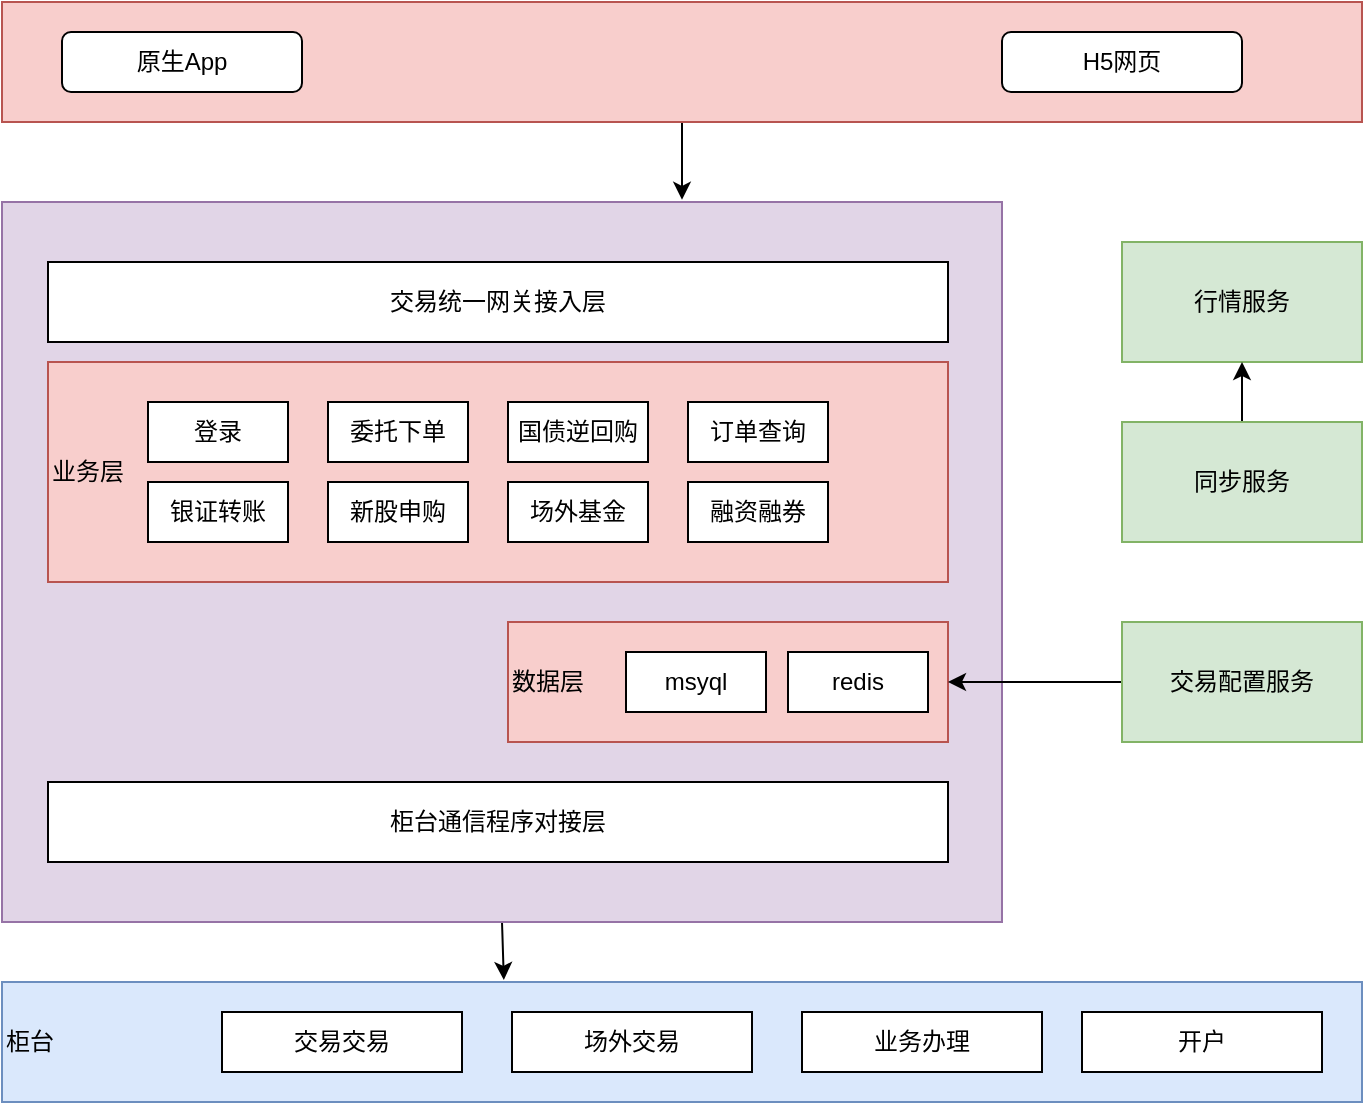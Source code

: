 <mxfile version="14.6.13" type="github">
  <diagram id="0uMvrWpQkgOffhEk1B4T" name="Page-1">
    <mxGraphModel dx="1422" dy="762" grid="1" gridSize="10" guides="1" tooltips="1" connect="1" arrows="1" fold="1" page="1" pageScale="1" pageWidth="827" pageHeight="1169" math="0" shadow="0">
      <root>
        <mxCell id="0" />
        <mxCell id="1" parent="0" />
        <mxCell id="zByN_VHw-B774PRG0tDU-47" style="edgeStyle=orthogonalEdgeStyle;rounded=0;orthogonalLoop=1;jettySize=auto;html=1;exitX=0.5;exitY=1;exitDx=0;exitDy=0;entryX=0.68;entryY=-0.003;entryDx=0;entryDy=0;entryPerimeter=0;" parent="1" source="zByN_VHw-B774PRG0tDU-1" target="zByN_VHw-B774PRG0tDU-5" edge="1">
          <mxGeometry relative="1" as="geometry" />
        </mxCell>
        <mxCell id="zByN_VHw-B774PRG0tDU-1" value="" style="rounded=0;whiteSpace=wrap;html=1;fillColor=#f8cecc;strokeColor=#b85450;" parent="1" vertex="1">
          <mxGeometry x="80" y="120" width="680" height="60" as="geometry" />
        </mxCell>
        <mxCell id="zByN_VHw-B774PRG0tDU-2" value="原生App" style="rounded=1;whiteSpace=wrap;html=1;" parent="1" vertex="1">
          <mxGeometry x="110" y="135" width="120" height="30" as="geometry" />
        </mxCell>
        <mxCell id="zByN_VHw-B774PRG0tDU-3" value="H5网页" style="rounded=1;whiteSpace=wrap;html=1;" parent="1" vertex="1">
          <mxGeometry x="580" y="135" width="120" height="30" as="geometry" />
        </mxCell>
        <mxCell id="cZnmer16mFZGIxQgFDQ7-5" style="edgeStyle=orthogonalEdgeStyle;rounded=0;orthogonalLoop=1;jettySize=auto;html=1;exitX=0.5;exitY=1;exitDx=0;exitDy=0;entryX=0.369;entryY=-0.017;entryDx=0;entryDy=0;entryPerimeter=0;" edge="1" parent="1" source="zByN_VHw-B774PRG0tDU-5" target="zByN_VHw-B774PRG0tDU-28">
          <mxGeometry relative="1" as="geometry" />
        </mxCell>
        <mxCell id="zByN_VHw-B774PRG0tDU-5" value="" style="rounded=0;whiteSpace=wrap;html=1;fillColor=#e1d5e7;strokeColor=#9673a6;" parent="1" vertex="1">
          <mxGeometry x="80" y="220" width="500" height="360" as="geometry" />
        </mxCell>
        <mxCell id="zByN_VHw-B774PRG0tDU-7" value="交易统一网关接入层" style="rounded=0;whiteSpace=wrap;html=1;" parent="1" vertex="1">
          <mxGeometry x="103" y="250" width="450" height="40" as="geometry" />
        </mxCell>
        <mxCell id="zByN_VHw-B774PRG0tDU-8" value="业务层" style="rounded=0;whiteSpace=wrap;html=1;align=left;fillColor=#f8cecc;strokeColor=#b85450;" parent="1" vertex="1">
          <mxGeometry x="103" y="300" width="450" height="110" as="geometry" />
        </mxCell>
        <mxCell id="zByN_VHw-B774PRG0tDU-9" value="柜台通信程序对接层" style="rounded=0;whiteSpace=wrap;html=1;" parent="1" vertex="1">
          <mxGeometry x="103" y="510" width="450" height="40" as="geometry" />
        </mxCell>
        <mxCell id="zByN_VHw-B774PRG0tDU-11" value="&lt;div&gt;&lt;span&gt;数据层&lt;/span&gt;&lt;/div&gt;" style="rounded=0;whiteSpace=wrap;html=1;align=left;fillColor=#f8cecc;strokeColor=#b85450;" parent="1" vertex="1">
          <mxGeometry x="333" y="430" width="220" height="60" as="geometry" />
        </mxCell>
        <mxCell id="zByN_VHw-B774PRG0tDU-13" value="msyql" style="rounded=0;whiteSpace=wrap;html=1;" parent="1" vertex="1">
          <mxGeometry x="392" y="445" width="70" height="30" as="geometry" />
        </mxCell>
        <mxCell id="zByN_VHw-B774PRG0tDU-14" value="redis" style="rounded=0;whiteSpace=wrap;html=1;" parent="1" vertex="1">
          <mxGeometry x="473" y="445" width="70" height="30" as="geometry" />
        </mxCell>
        <mxCell id="zByN_VHw-B774PRG0tDU-15" value="登录" style="rounded=0;whiteSpace=wrap;html=1;" parent="1" vertex="1">
          <mxGeometry x="153" y="320" width="70" height="30" as="geometry" />
        </mxCell>
        <mxCell id="zByN_VHw-B774PRG0tDU-17" value="委托下单" style="rounded=0;whiteSpace=wrap;html=1;" parent="1" vertex="1">
          <mxGeometry x="243" y="320" width="70" height="30" as="geometry" />
        </mxCell>
        <mxCell id="zByN_VHw-B774PRG0tDU-19" value="银证转账" style="rounded=0;whiteSpace=wrap;html=1;" parent="1" vertex="1">
          <mxGeometry x="153" y="360" width="70" height="30" as="geometry" />
        </mxCell>
        <mxCell id="zByN_VHw-B774PRG0tDU-20" value="新股申购" style="rounded=0;whiteSpace=wrap;html=1;" parent="1" vertex="1">
          <mxGeometry x="243" y="360" width="70" height="30" as="geometry" />
        </mxCell>
        <mxCell id="zByN_VHw-B774PRG0tDU-21" value="场外基金" style="rounded=0;whiteSpace=wrap;html=1;" parent="1" vertex="1">
          <mxGeometry x="333" y="360" width="70" height="30" as="geometry" />
        </mxCell>
        <mxCell id="zByN_VHw-B774PRG0tDU-22" value="融资融券" style="rounded=0;whiteSpace=wrap;html=1;" parent="1" vertex="1">
          <mxGeometry x="423" y="360" width="70" height="30" as="geometry" />
        </mxCell>
        <mxCell id="zByN_VHw-B774PRG0tDU-23" value="订单查询" style="rounded=0;whiteSpace=wrap;html=1;" parent="1" vertex="1">
          <mxGeometry x="423" y="320" width="70" height="30" as="geometry" />
        </mxCell>
        <mxCell id="zByN_VHw-B774PRG0tDU-24" value="国债逆回购" style="rounded=0;whiteSpace=wrap;html=1;" parent="1" vertex="1">
          <mxGeometry x="333" y="320" width="70" height="30" as="geometry" />
        </mxCell>
        <mxCell id="zByN_VHw-B774PRG0tDU-28" value="柜台" style="rounded=0;whiteSpace=wrap;html=1;align=left;fillColor=#dae8fc;strokeColor=#6c8ebf;" parent="1" vertex="1">
          <mxGeometry x="80" y="610" width="680" height="60" as="geometry" />
        </mxCell>
        <mxCell id="zByN_VHw-B774PRG0tDU-29" value="交易交易" style="rounded=0;whiteSpace=wrap;html=1;" parent="1" vertex="1">
          <mxGeometry x="190" y="625" width="120" height="30" as="geometry" />
        </mxCell>
        <mxCell id="zByN_VHw-B774PRG0tDU-30" value="场外交易" style="rounded=0;whiteSpace=wrap;html=1;" parent="1" vertex="1">
          <mxGeometry x="335" y="625" width="120" height="30" as="geometry" />
        </mxCell>
        <mxCell id="zByN_VHw-B774PRG0tDU-31" value="业务办理" style="rounded=0;whiteSpace=wrap;html=1;" parent="1" vertex="1">
          <mxGeometry x="480" y="625" width="120" height="30" as="geometry" />
        </mxCell>
        <mxCell id="zByN_VHw-B774PRG0tDU-33" value="开户" style="rounded=0;whiteSpace=wrap;html=1;" parent="1" vertex="1">
          <mxGeometry x="620" y="625" width="120" height="30" as="geometry" />
        </mxCell>
        <mxCell id="zByN_VHw-B774PRG0tDU-34" value="行情服务" style="rounded=0;whiteSpace=wrap;html=1;fillColor=#d5e8d4;strokeColor=#82b366;" parent="1" vertex="1">
          <mxGeometry x="640" y="240" width="120" height="60" as="geometry" />
        </mxCell>
        <mxCell id="zByN_VHw-B774PRG0tDU-45" value="" style="edgeStyle=orthogonalEdgeStyle;rounded=0;orthogonalLoop=1;jettySize=auto;html=1;" parent="1" source="zByN_VHw-B774PRG0tDU-35" target="zByN_VHw-B774PRG0tDU-34" edge="1">
          <mxGeometry relative="1" as="geometry" />
        </mxCell>
        <mxCell id="zByN_VHw-B774PRG0tDU-35" value="同步服务" style="rounded=0;whiteSpace=wrap;html=1;fillColor=#d5e8d4;strokeColor=#82b366;" parent="1" vertex="1">
          <mxGeometry x="640" y="330" width="120" height="60" as="geometry" />
        </mxCell>
        <mxCell id="cZnmer16mFZGIxQgFDQ7-1" style="edgeStyle=orthogonalEdgeStyle;rounded=0;orthogonalLoop=1;jettySize=auto;html=1;entryX=1;entryY=0.5;entryDx=0;entryDy=0;" edge="1" parent="1" source="zByN_VHw-B774PRG0tDU-36" target="zByN_VHw-B774PRG0tDU-11">
          <mxGeometry relative="1" as="geometry" />
        </mxCell>
        <mxCell id="zByN_VHw-B774PRG0tDU-36" value="交易配置服务" style="rounded=0;whiteSpace=wrap;html=1;fillColor=#d5e8d4;strokeColor=#82b366;" parent="1" vertex="1">
          <mxGeometry x="640" y="430" width="120" height="60" as="geometry" />
        </mxCell>
      </root>
    </mxGraphModel>
  </diagram>
</mxfile>
